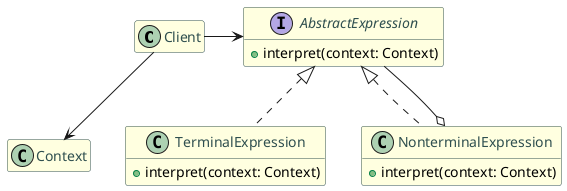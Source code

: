 @startuml

class Client {}

class Context {}

interface AbstractExpression {
  +interpret(context: Context)
}

class TerminalExpression implements AbstractExpression {
  +interpret(context: Context)
}

class NonterminalExpression implements AbstractExpression {
  +interpret(context: Context)
}

Client --> Context
Client -> AbstractExpression
AbstractExpression --o NonterminalExpression


hide empty fields
hide empty methods

skinparam class {
  BackgroundColor LightYellow
  BorderColor DarkSlateGray
  ArrowColor DarkSlateGray
  FontColor DarkSlateGray
}
@enduml
